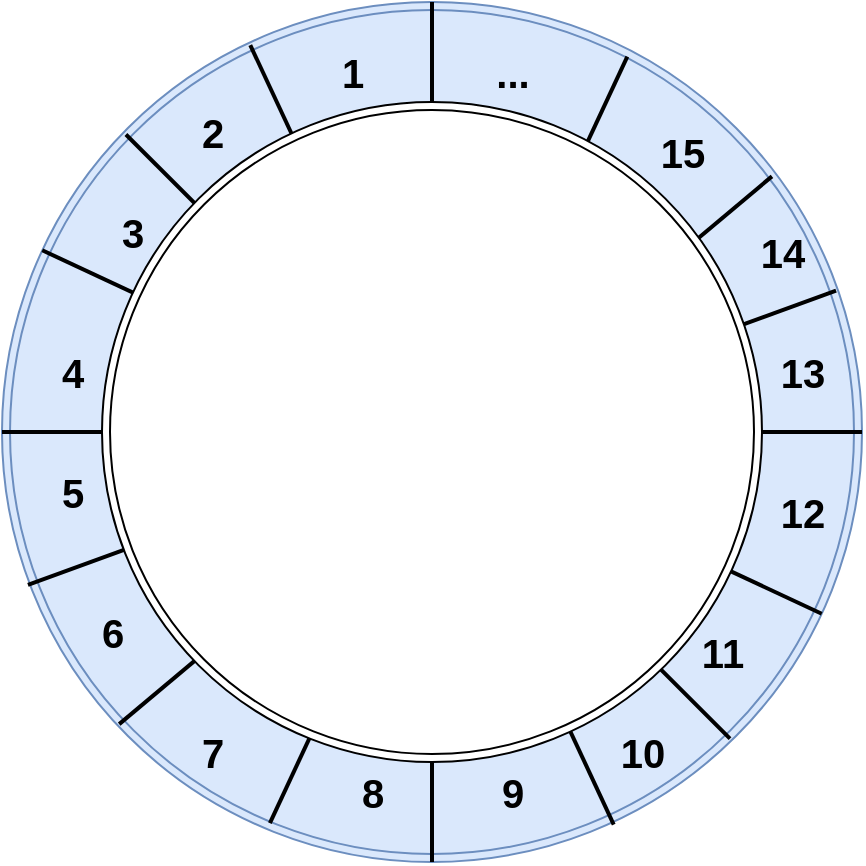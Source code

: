 <mxfile version="18.0.1" type="github">
  <diagram id="tieOPCObs2kzdOx40AgM" name="第 1 页">
    <mxGraphModel dx="946" dy="558" grid="1" gridSize="10" guides="1" tooltips="1" connect="1" arrows="1" fold="1" page="1" pageScale="1" pageWidth="827" pageHeight="1169" math="0" shadow="0">
      <root>
        <mxCell id="0" />
        <mxCell id="1" parent="0" />
        <mxCell id="F6UNvPFck6a7faqFAtsi-1" value="" style="ellipse;shape=doubleEllipse;whiteSpace=wrap;html=1;aspect=fixed;fillColor=#dae8fc;strokeColor=#6c8ebf;" vertex="1" parent="1">
          <mxGeometry x="270" y="50" width="430" height="430" as="geometry" />
        </mxCell>
        <mxCell id="F6UNvPFck6a7faqFAtsi-13" value="" style="line;strokeWidth=2;direction=south;html=1;rotation=50;" vertex="1" parent="1">
          <mxGeometry x="486.79" y="61.08" width="10" height="426.07" as="geometry" />
        </mxCell>
        <mxCell id="F6UNvPFck6a7faqFAtsi-14" value="" style="line;strokeWidth=2;direction=south;html=1;" vertex="1" parent="1">
          <mxGeometry x="480" y="50" width="10" height="430" as="geometry" />
        </mxCell>
        <mxCell id="F6UNvPFck6a7faqFAtsi-19" value="" style="line;strokeWidth=2;direction=south;html=1;rotation=90;" vertex="1" parent="1">
          <mxGeometry x="480" y="50" width="10" height="430" as="geometry" />
        </mxCell>
        <mxCell id="F6UNvPFck6a7faqFAtsi-16" value="" style="line;strokeWidth=2;direction=south;html=1;rotation=-25;" vertex="1" parent="1">
          <mxGeometry x="480" y="51.42" width="10" height="430" as="geometry" />
        </mxCell>
        <mxCell id="F6UNvPFck6a7faqFAtsi-17" value="" style="line;strokeWidth=2;direction=south;html=1;rotation=25;" vertex="1" parent="1">
          <mxGeometry x="488.3" y="57.48" width="10" height="422.85" as="geometry" />
        </mxCell>
        <mxCell id="F6UNvPFck6a7faqFAtsi-18" value="" style="line;strokeWidth=2;direction=south;html=1;rotation=-45;" vertex="1" parent="1">
          <mxGeometry x="477.98" y="53.68" width="10" height="427.15" as="geometry" />
        </mxCell>
        <mxCell id="F6UNvPFck6a7faqFAtsi-20" value="" style="line;strokeWidth=2;direction=south;html=1;rotation=70;" vertex="1" parent="1">
          <mxGeometry x="480" y="52.85" width="10" height="430" as="geometry" />
        </mxCell>
        <mxCell id="F6UNvPFck6a7faqFAtsi-21" value="" style="line;strokeWidth=2;direction=south;html=1;rotation=-65;" vertex="1" parent="1">
          <mxGeometry x="480" y="50.0" width="10" height="430" as="geometry" />
        </mxCell>
        <mxCell id="F6UNvPFck6a7faqFAtsi-2" value="" style="ellipse;shape=doubleEllipse;whiteSpace=wrap;html=1;aspect=fixed;" vertex="1" parent="1">
          <mxGeometry x="320" y="100" width="330" height="330" as="geometry" />
        </mxCell>
        <mxCell id="F6UNvPFck6a7faqFAtsi-23" value="1" style="text;html=1;resizable=0;autosize=1;align=center;verticalAlign=middle;points=[];fillColor=none;strokeColor=none;rounded=0;rotation=0;fontSize=20;fontStyle=1" vertex="1" parent="1">
          <mxGeometry x="430" y="70" width="30" height="30" as="geometry" />
        </mxCell>
        <mxCell id="F6UNvPFck6a7faqFAtsi-38" value="7" style="text;html=1;resizable=0;autosize=1;align=center;verticalAlign=middle;points=[];fillColor=none;strokeColor=none;rounded=0;rotation=0;fontSize=20;fontStyle=1" vertex="1" parent="1">
          <mxGeometry x="360" y="410" width="30" height="30" as="geometry" />
        </mxCell>
        <mxCell id="F6UNvPFck6a7faqFAtsi-39" value="..." style="text;html=1;resizable=0;autosize=1;align=center;verticalAlign=middle;points=[];fillColor=none;strokeColor=none;rounded=0;rotation=0;fontSize=20;fontStyle=1" vertex="1" parent="1">
          <mxGeometry x="510" y="70" width="30" height="30" as="geometry" />
        </mxCell>
        <mxCell id="F6UNvPFck6a7faqFAtsi-40" value="5" style="text;html=1;resizable=0;autosize=1;align=center;verticalAlign=middle;points=[];fillColor=none;strokeColor=none;rounded=0;rotation=0;fontSize=20;fontStyle=1" vertex="1" parent="1">
          <mxGeometry x="290" y="280" width="30" height="30" as="geometry" />
        </mxCell>
        <mxCell id="F6UNvPFck6a7faqFAtsi-41" value="3" style="text;html=1;resizable=0;autosize=1;align=center;verticalAlign=middle;points=[];fillColor=none;strokeColor=none;rounded=0;rotation=0;fontSize=20;fontStyle=1" vertex="1" parent="1">
          <mxGeometry x="320" y="150" width="30" height="30" as="geometry" />
        </mxCell>
        <mxCell id="F6UNvPFck6a7faqFAtsi-42" value="4" style="text;html=1;resizable=0;autosize=1;align=center;verticalAlign=middle;points=[];fillColor=none;strokeColor=none;rounded=0;rotation=0;fontSize=20;fontStyle=1" vertex="1" parent="1">
          <mxGeometry x="290" y="220" width="30" height="30" as="geometry" />
        </mxCell>
        <mxCell id="F6UNvPFck6a7faqFAtsi-43" value="6" style="text;html=1;resizable=0;autosize=1;align=center;verticalAlign=middle;points=[];fillColor=none;strokeColor=none;rounded=0;rotation=0;fontSize=20;fontStyle=1" vertex="1" parent="1">
          <mxGeometry x="310" y="350" width="30" height="30" as="geometry" />
        </mxCell>
        <mxCell id="F6UNvPFck6a7faqFAtsi-44" value="2" style="text;html=1;resizable=0;autosize=1;align=center;verticalAlign=middle;points=[];fillColor=none;strokeColor=none;rounded=0;rotation=0;fontSize=20;fontStyle=1" vertex="1" parent="1">
          <mxGeometry x="360" y="100" width="30" height="30" as="geometry" />
        </mxCell>
        <mxCell id="F6UNvPFck6a7faqFAtsi-45" value="15" style="text;html=1;resizable=0;autosize=1;align=center;verticalAlign=middle;points=[];fillColor=none;strokeColor=none;rounded=0;rotation=0;fontSize=20;fontStyle=1" vertex="1" parent="1">
          <mxGeometry x="590" y="110" width="40" height="30" as="geometry" />
        </mxCell>
        <mxCell id="F6UNvPFck6a7faqFAtsi-46" value="9" style="text;html=1;resizable=0;autosize=1;align=center;verticalAlign=middle;points=[];fillColor=none;strokeColor=none;rounded=0;rotation=0;fontSize=20;fontStyle=1" vertex="1" parent="1">
          <mxGeometry x="510" y="430" width="30" height="30" as="geometry" />
        </mxCell>
        <mxCell id="F6UNvPFck6a7faqFAtsi-47" value="8" style="text;html=1;resizable=0;autosize=1;align=center;verticalAlign=middle;points=[];fillColor=none;strokeColor=none;rounded=0;rotation=0;fontSize=20;fontStyle=1" vertex="1" parent="1">
          <mxGeometry x="440" y="430" width="30" height="30" as="geometry" />
        </mxCell>
        <mxCell id="F6UNvPFck6a7faqFAtsi-48" value="10" style="text;html=1;resizable=0;autosize=1;align=center;verticalAlign=middle;points=[];fillColor=none;strokeColor=none;rounded=0;rotation=0;fontSize=20;fontStyle=1" vertex="1" parent="1">
          <mxGeometry x="570" y="410" width="40" height="30" as="geometry" />
        </mxCell>
        <mxCell id="F6UNvPFck6a7faqFAtsi-49" value="14" style="text;html=1;resizable=0;autosize=1;align=center;verticalAlign=middle;points=[];fillColor=none;strokeColor=none;rounded=0;rotation=0;fontSize=20;fontStyle=1" vertex="1" parent="1">
          <mxGeometry x="640" y="160" width="40" height="30" as="geometry" />
        </mxCell>
        <mxCell id="F6UNvPFck6a7faqFAtsi-50" value="13" style="text;html=1;resizable=0;autosize=1;align=center;verticalAlign=middle;points=[];fillColor=none;strokeColor=none;rounded=0;rotation=0;fontSize=20;fontStyle=1" vertex="1" parent="1">
          <mxGeometry x="650" y="220" width="40" height="30" as="geometry" />
        </mxCell>
        <mxCell id="F6UNvPFck6a7faqFAtsi-51" value="12" style="text;html=1;resizable=0;autosize=1;align=center;verticalAlign=middle;points=[];fillColor=none;strokeColor=none;rounded=0;rotation=0;fontSize=20;fontStyle=1" vertex="1" parent="1">
          <mxGeometry x="650" y="290" width="40" height="30" as="geometry" />
        </mxCell>
        <mxCell id="F6UNvPFck6a7faqFAtsi-52" value="11" style="text;html=1;resizable=0;autosize=1;align=center;verticalAlign=middle;points=[];fillColor=none;strokeColor=none;rounded=0;rotation=0;fontSize=20;fontStyle=1" vertex="1" parent="1">
          <mxGeometry x="610" y="360" width="40" height="30" as="geometry" />
        </mxCell>
      </root>
    </mxGraphModel>
  </diagram>
</mxfile>
